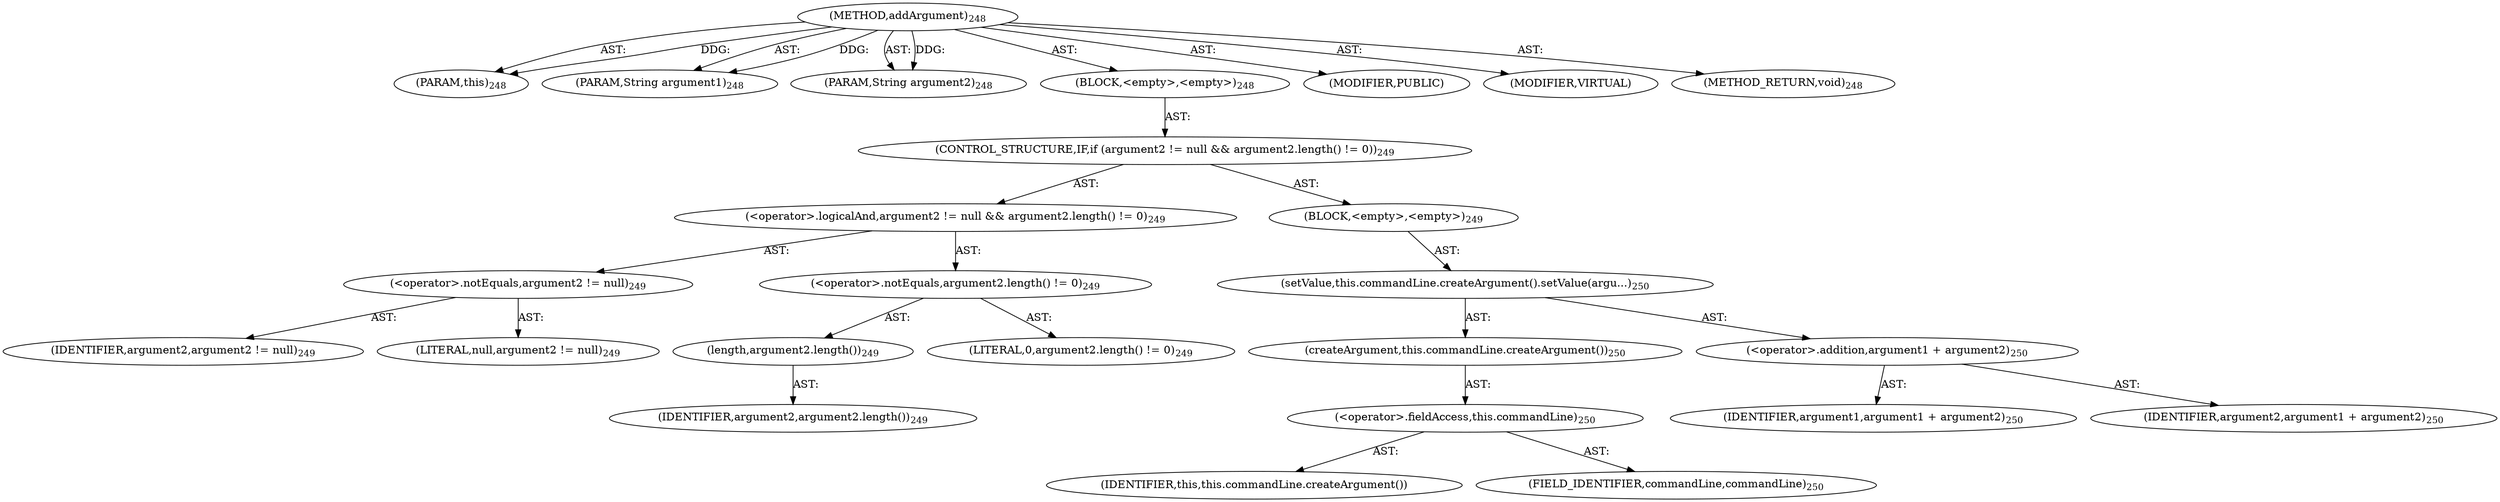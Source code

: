 digraph "addArgument" {  
"111669149704" [label = <(METHOD,addArgument)<SUB>248</SUB>> ]
"115964117012" [label = <(PARAM,this)<SUB>248</SUB>> ]
"115964117013" [label = <(PARAM,String argument1)<SUB>248</SUB>> ]
"115964117014" [label = <(PARAM,String argument2)<SUB>248</SUB>> ]
"25769803785" [label = <(BLOCK,&lt;empty&gt;,&lt;empty&gt;)<SUB>248</SUB>> ]
"47244640257" [label = <(CONTROL_STRUCTURE,IF,if (argument2 != null &amp;&amp; argument2.length() != 0))<SUB>249</SUB>> ]
"30064771114" [label = <(&lt;operator&gt;.logicalAnd,argument2 != null &amp;&amp; argument2.length() != 0)<SUB>249</SUB>> ]
"30064771115" [label = <(&lt;operator&gt;.notEquals,argument2 != null)<SUB>249</SUB>> ]
"68719476771" [label = <(IDENTIFIER,argument2,argument2 != null)<SUB>249</SUB>> ]
"90194313221" [label = <(LITERAL,null,argument2 != null)<SUB>249</SUB>> ]
"30064771116" [label = <(&lt;operator&gt;.notEquals,argument2.length() != 0)<SUB>249</SUB>> ]
"30064771117" [label = <(length,argument2.length())<SUB>249</SUB>> ]
"68719476772" [label = <(IDENTIFIER,argument2,argument2.length())<SUB>249</SUB>> ]
"90194313222" [label = <(LITERAL,0,argument2.length() != 0)<SUB>249</SUB>> ]
"25769803786" [label = <(BLOCK,&lt;empty&gt;,&lt;empty&gt;)<SUB>249</SUB>> ]
"30064771118" [label = <(setValue,this.commandLine.createArgument().setValue(argu...)<SUB>250</SUB>> ]
"30064771119" [label = <(createArgument,this.commandLine.createArgument())<SUB>250</SUB>> ]
"30064771120" [label = <(&lt;operator&gt;.fieldAccess,this.commandLine)<SUB>250</SUB>> ]
"68719476773" [label = <(IDENTIFIER,this,this.commandLine.createArgument())> ]
"55834574866" [label = <(FIELD_IDENTIFIER,commandLine,commandLine)<SUB>250</SUB>> ]
"30064771121" [label = <(&lt;operator&gt;.addition,argument1 + argument2)<SUB>250</SUB>> ]
"68719476774" [label = <(IDENTIFIER,argument1,argument1 + argument2)<SUB>250</SUB>> ]
"68719476775" [label = <(IDENTIFIER,argument2,argument1 + argument2)<SUB>250</SUB>> ]
"133143986203" [label = <(MODIFIER,PUBLIC)> ]
"133143986204" [label = <(MODIFIER,VIRTUAL)> ]
"128849018888" [label = <(METHOD_RETURN,void)<SUB>248</SUB>> ]
  "111669149704" -> "115964117012"  [ label = "AST: "] 
  "111669149704" -> "115964117013"  [ label = "AST: "] 
  "111669149704" -> "115964117014"  [ label = "AST: "] 
  "111669149704" -> "25769803785"  [ label = "AST: "] 
  "111669149704" -> "133143986203"  [ label = "AST: "] 
  "111669149704" -> "133143986204"  [ label = "AST: "] 
  "111669149704" -> "128849018888"  [ label = "AST: "] 
  "25769803785" -> "47244640257"  [ label = "AST: "] 
  "47244640257" -> "30064771114"  [ label = "AST: "] 
  "47244640257" -> "25769803786"  [ label = "AST: "] 
  "30064771114" -> "30064771115"  [ label = "AST: "] 
  "30064771114" -> "30064771116"  [ label = "AST: "] 
  "30064771115" -> "68719476771"  [ label = "AST: "] 
  "30064771115" -> "90194313221"  [ label = "AST: "] 
  "30064771116" -> "30064771117"  [ label = "AST: "] 
  "30064771116" -> "90194313222"  [ label = "AST: "] 
  "30064771117" -> "68719476772"  [ label = "AST: "] 
  "25769803786" -> "30064771118"  [ label = "AST: "] 
  "30064771118" -> "30064771119"  [ label = "AST: "] 
  "30064771118" -> "30064771121"  [ label = "AST: "] 
  "30064771119" -> "30064771120"  [ label = "AST: "] 
  "30064771120" -> "68719476773"  [ label = "AST: "] 
  "30064771120" -> "55834574866"  [ label = "AST: "] 
  "30064771121" -> "68719476774"  [ label = "AST: "] 
  "30064771121" -> "68719476775"  [ label = "AST: "] 
  "111669149704" -> "115964117012"  [ label = "DDG: "] 
  "111669149704" -> "115964117013"  [ label = "DDG: "] 
  "111669149704" -> "115964117014"  [ label = "DDG: "] 
}
